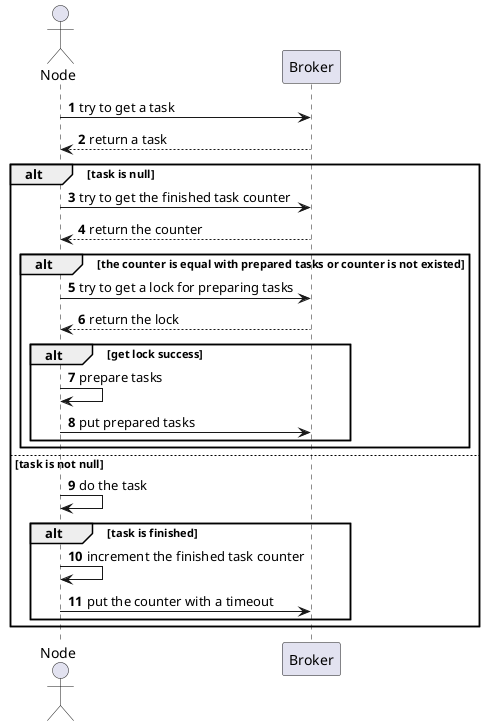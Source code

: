 @startuml
autonumber

actor "Node" as node
participant "Broker" as broker

node -> broker: try to get a task
broker --> node: return a task
alt task is null
    node -> broker: try to get the finished task counter
    broker --> node: return the counter
    alt the counter is equal with prepared tasks or counter is not existed
        node -> broker: try to get a lock for preparing tasks
        broker --> node: return the lock
        alt get lock success
            node -> node: prepare tasks
            node -> broker: put prepared tasks
        end
    end
else task is not null
    node -> node: do the task
    alt task is finished
        node -> node: increment the finished task counter
        node -> broker: put the counter with a timeout
    end
end
@enduml